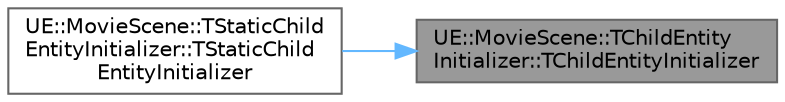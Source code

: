 digraph "UE::MovieScene::TChildEntityInitializer::TChildEntityInitializer"
{
 // INTERACTIVE_SVG=YES
 // LATEX_PDF_SIZE
  bgcolor="transparent";
  edge [fontname=Helvetica,fontsize=10,labelfontname=Helvetica,labelfontsize=10];
  node [fontname=Helvetica,fontsize=10,shape=box,height=0.2,width=0.4];
  rankdir="RL";
  Node1 [id="Node000001",label="UE::MovieScene::TChildEntity\lInitializer::TChildEntityInitializer",height=0.2,width=0.4,color="gray40", fillcolor="grey60", style="filled", fontcolor="black",tooltip=" "];
  Node1 -> Node2 [id="edge1_Node000001_Node000002",dir="back",color="steelblue1",style="solid",tooltip=" "];
  Node2 [id="Node000002",label="UE::MovieScene::TStaticChild\lEntityInitializer::TStaticChild\lEntityInitializer",height=0.2,width=0.4,color="grey40", fillcolor="white", style="filled",URL="$d4/d61/structUE_1_1MovieScene_1_1TStaticChildEntityInitializer.html#a5212c770a933abd78bc9111c072362de",tooltip=" "];
}
